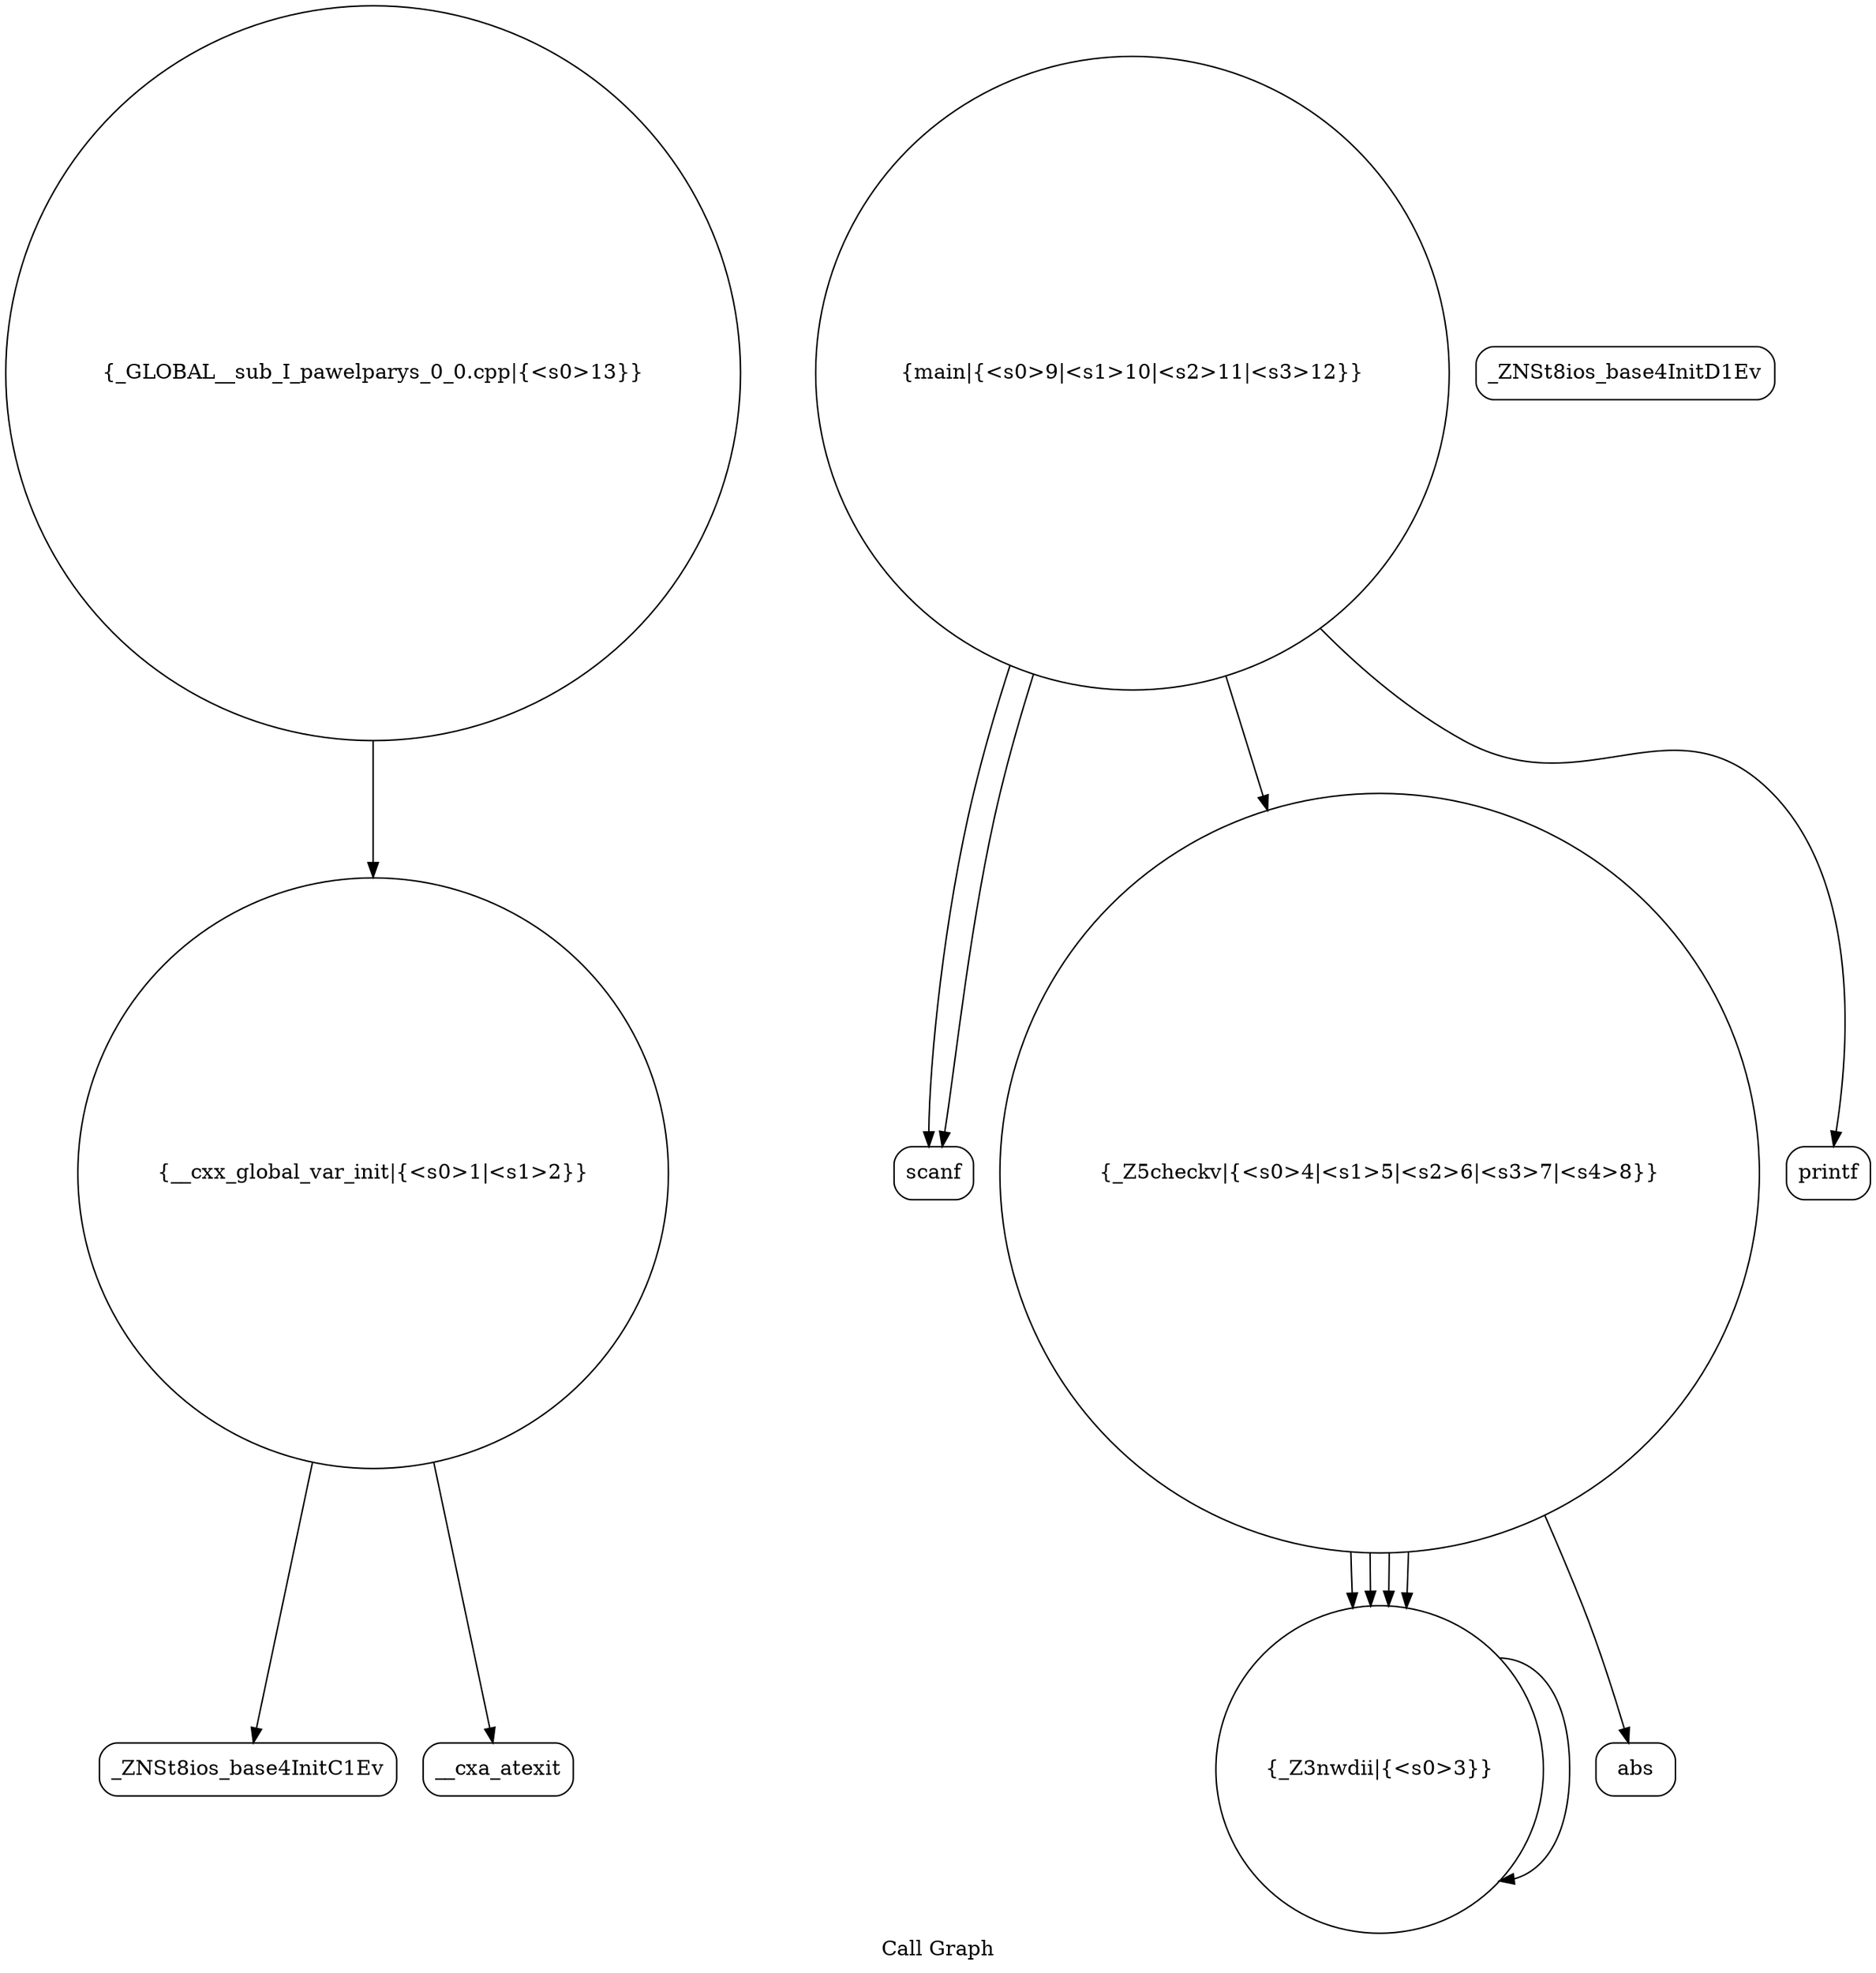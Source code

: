 digraph "Call Graph" {
	label="Call Graph";

	Node0x561ead5a47e0 [shape=record,shape=circle,label="{__cxx_global_var_init|{<s0>1|<s1>2}}"];
	Node0x561ead5a47e0:s0 -> Node0x561ead5a4c70[color=black];
	Node0x561ead5a47e0:s1 -> Node0x561ead5a4d70[color=black];
	Node0x561ead5a4f70 [shape=record,shape=circle,label="{main|{<s0>9|<s1>10|<s2>11|<s3>12}}"];
	Node0x561ead5a4f70:s0 -> Node0x561ead5a4ff0[color=black];
	Node0x561ead5a4f70:s1 -> Node0x561ead5a4ff0[color=black];
	Node0x561ead5a4f70:s2 -> Node0x561ead5a4e70[color=black];
	Node0x561ead5a4f70:s3 -> Node0x561ead5a5070[color=black];
	Node0x561ead5a4cf0 [shape=record,shape=Mrecord,label="{_ZNSt8ios_base4InitD1Ev}"];
	Node0x561ead5a5070 [shape=record,shape=Mrecord,label="{printf}"];
	Node0x561ead5a4df0 [shape=record,shape=circle,label="{_Z3nwdii|{<s0>3}}"];
	Node0x561ead5a4df0:s0 -> Node0x561ead5a4df0[color=black];
	Node0x561ead5a4ef0 [shape=record,shape=Mrecord,label="{abs}"];
	Node0x561ead5a4c70 [shape=record,shape=Mrecord,label="{_ZNSt8ios_base4InitC1Ev}"];
	Node0x561ead5a4ff0 [shape=record,shape=Mrecord,label="{scanf}"];
	Node0x561ead5a4d70 [shape=record,shape=Mrecord,label="{__cxa_atexit}"];
	Node0x561ead5a50f0 [shape=record,shape=circle,label="{_GLOBAL__sub_I_pawelparys_0_0.cpp|{<s0>13}}"];
	Node0x561ead5a50f0:s0 -> Node0x561ead5a47e0[color=black];
	Node0x561ead5a4e70 [shape=record,shape=circle,label="{_Z5checkv|{<s0>4|<s1>5|<s2>6|<s3>7|<s4>8}}"];
	Node0x561ead5a4e70:s0 -> Node0x561ead5a4df0[color=black];
	Node0x561ead5a4e70:s1 -> Node0x561ead5a4df0[color=black];
	Node0x561ead5a4e70:s2 -> Node0x561ead5a4ef0[color=black];
	Node0x561ead5a4e70:s3 -> Node0x561ead5a4df0[color=black];
	Node0x561ead5a4e70:s4 -> Node0x561ead5a4df0[color=black];
}
